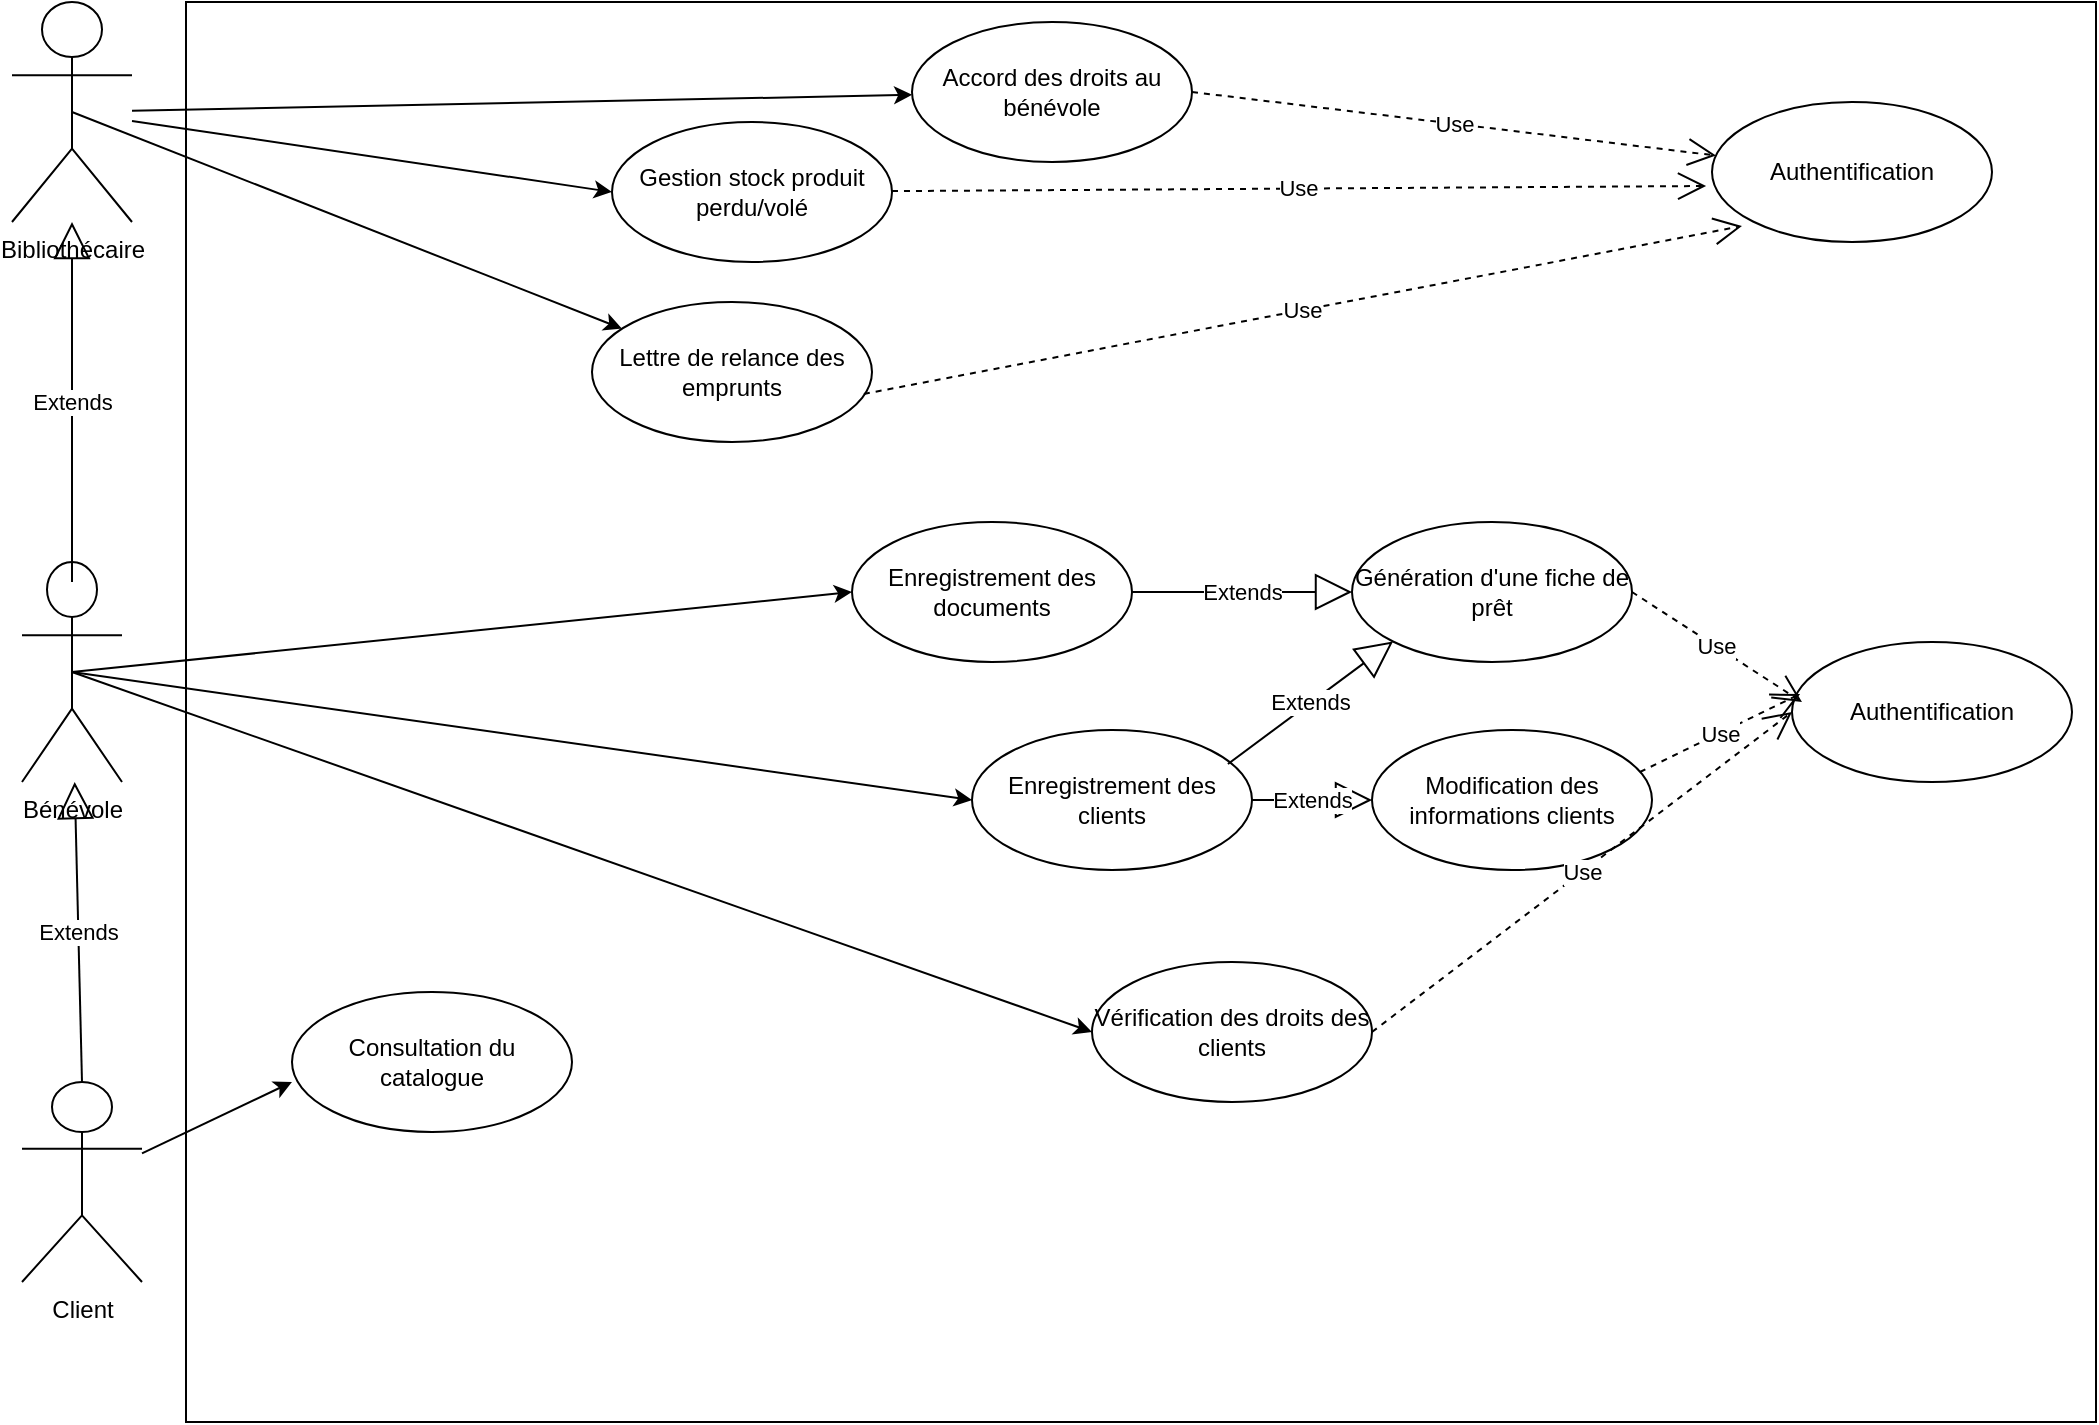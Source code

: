 <mxfile version="14.2.5" type="device"><diagram id="iJw1FRskSzAkowBvQdT0" name="Emprunt document"><mxGraphModel dx="1022" dy="706" grid="1" gridSize="10" guides="1" tooltips="1" connect="1" arrows="1" fold="1" page="1" pageScale="1" pageWidth="1169" pageHeight="827" math="0" shadow="0"><root><mxCell id="0"/><mxCell id="1" parent="0"/><mxCell id="cEDXZp74D_wzbsUWJ5NM-1" value="" style="rounded=0;whiteSpace=wrap;html=1;" parent="1" vertex="1"><mxGeometry x="107" y="50" width="955" height="710" as="geometry"/></mxCell><mxCell id="cEDXZp74D_wzbsUWJ5NM-2" value="Bibliothécaire" style="shape=umlActor;verticalLabelPosition=bottom;verticalAlign=top;html=1;outlineConnect=0;" parent="1" vertex="1"><mxGeometry x="20" y="50" width="60" height="110" as="geometry"/></mxCell><mxCell id="cEDXZp74D_wzbsUWJ5NM-5" value="Bénévole" style="shape=umlActor;verticalLabelPosition=bottom;verticalAlign=top;html=1;outlineConnect=0;" parent="1" vertex="1"><mxGeometry x="25" y="330" width="50" height="110" as="geometry"/></mxCell><mxCell id="cEDXZp74D_wzbsUWJ5NM-8" value="Client" style="shape=umlActor;verticalLabelPosition=bottom;verticalAlign=top;html=1;outlineConnect=0;" parent="1" vertex="1"><mxGeometry x="25" y="590" width="60" height="100" as="geometry"/></mxCell><mxCell id="cEDXZp74D_wzbsUWJ5NM-22" value="Consultation du catalogue" style="ellipse;whiteSpace=wrap;html=1;" parent="1" vertex="1"><mxGeometry x="160" y="545" width="140" height="70" as="geometry"/></mxCell><mxCell id="cEDXZp74D_wzbsUWJ5NM-25" value="Enregistrement des documents" style="ellipse;whiteSpace=wrap;html=1;" parent="1" vertex="1"><mxGeometry x="440" y="310" width="140" height="70" as="geometry"/></mxCell><mxCell id="cEDXZp74D_wzbsUWJ5NM-26" value="Enregistrement des clients" style="ellipse;whiteSpace=wrap;html=1;" parent="1" vertex="1"><mxGeometry x="500" y="414" width="140" height="70" as="geometry"/></mxCell><mxCell id="cEDXZp74D_wzbsUWJ5NM-27" value="Gestion stock produit perdu/volé" style="ellipse;whiteSpace=wrap;html=1;" parent="1" vertex="1"><mxGeometry x="320" y="110" width="140" height="70" as="geometry"/></mxCell><mxCell id="cEDXZp74D_wzbsUWJ5NM-28" value="Accord des droits au bénévole" style="ellipse;whiteSpace=wrap;html=1;" parent="1" vertex="1"><mxGeometry x="470" y="60" width="140" height="70" as="geometry"/></mxCell><mxCell id="cEDXZp74D_wzbsUWJ5NM-29" value="Lettre de relance des emprunts" style="ellipse;whiteSpace=wrap;html=1;" parent="1" vertex="1"><mxGeometry x="310" y="200" width="140" height="70" as="geometry"/></mxCell><mxCell id="cEDXZp74D_wzbsUWJ5NM-30" style="edgeStyle=orthogonalEdgeStyle;rounded=0;orthogonalLoop=1;jettySize=auto;html=1;exitX=0.5;exitY=1;exitDx=0;exitDy=0;" parent="1" source="cEDXZp74D_wzbsUWJ5NM-29" target="cEDXZp74D_wzbsUWJ5NM-29" edge="1"><mxGeometry relative="1" as="geometry"/></mxCell><mxCell id="cEDXZp74D_wzbsUWJ5NM-31" value="Vérification des droits des clients" style="ellipse;whiteSpace=wrap;html=1;" parent="1" vertex="1"><mxGeometry x="560" y="530" width="140" height="70" as="geometry"/></mxCell><mxCell id="cEDXZp74D_wzbsUWJ5NM-32" value="Modification des informations clients" style="ellipse;whiteSpace=wrap;html=1;" parent="1" vertex="1"><mxGeometry x="700" y="414" width="140" height="70" as="geometry"/></mxCell><mxCell id="cEDXZp74D_wzbsUWJ5NM-35" value="Génération d'une fiche de prêt" style="ellipse;whiteSpace=wrap;html=1;" parent="1" vertex="1"><mxGeometry x="690" y="310" width="140" height="70" as="geometry"/></mxCell><mxCell id="cEDXZp74D_wzbsUWJ5NM-37" value="" style="endArrow=classic;html=1;entryX=0;entryY=0.643;entryDx=0;entryDy=0;entryPerimeter=0;" parent="1" source="cEDXZp74D_wzbsUWJ5NM-8" target="cEDXZp74D_wzbsUWJ5NM-22" edge="1"><mxGeometry width="50" height="50" relative="1" as="geometry"><mxPoint x="440" y="350" as="sourcePoint"/><mxPoint x="490" y="300" as="targetPoint"/></mxGeometry></mxCell><mxCell id="_11aZ2gnLSe738XV60fC-1" value="Extends" style="endArrow=block;endSize=16;endFill=0;html=1;" parent="1" target="cEDXZp74D_wzbsUWJ5NM-2" edge="1"><mxGeometry width="160" relative="1" as="geometry"><mxPoint x="50" y="340" as="sourcePoint"/><mxPoint x="650" y="390" as="targetPoint"/></mxGeometry></mxCell><mxCell id="_11aZ2gnLSe738XV60fC-2" value="Extends" style="endArrow=block;endSize=16;endFill=0;html=1;exitX=0.5;exitY=0;exitDx=0;exitDy=0;exitPerimeter=0;" parent="1" source="cEDXZp74D_wzbsUWJ5NM-8" target="cEDXZp74D_wzbsUWJ5NM-5" edge="1"><mxGeometry width="160" relative="1" as="geometry"><mxPoint x="490" y="390" as="sourcePoint"/><mxPoint x="650" y="390" as="targetPoint"/></mxGeometry></mxCell><mxCell id="_11aZ2gnLSe738XV60fC-3" value="Authentification" style="ellipse;whiteSpace=wrap;html=1;" parent="1" vertex="1"><mxGeometry x="870" y="100" width="140" height="70" as="geometry"/></mxCell><mxCell id="_11aZ2gnLSe738XV60fC-6" value="Authentification" style="ellipse;whiteSpace=wrap;html=1;" parent="1" vertex="1"><mxGeometry x="910" y="370" width="140" height="70" as="geometry"/></mxCell><mxCell id="lMEDVkroJd1V5egc4MED-1" value="Extends" style="endArrow=block;endSize=16;endFill=0;html=1;exitX=1;exitY=0.5;exitDx=0;exitDy=0;entryX=0;entryY=0.5;entryDx=0;entryDy=0;" edge="1" parent="1" source="cEDXZp74D_wzbsUWJ5NM-25" target="cEDXZp74D_wzbsUWJ5NM-35"><mxGeometry width="160" relative="1" as="geometry"><mxPoint x="440" y="260" as="sourcePoint"/><mxPoint x="600" y="260" as="targetPoint"/></mxGeometry></mxCell><mxCell id="lMEDVkroJd1V5egc4MED-2" value="Extends" style="endArrow=block;endSize=16;endFill=0;html=1;exitX=0.914;exitY=0.243;exitDx=0;exitDy=0;exitPerimeter=0;entryX=0;entryY=1;entryDx=0;entryDy=0;" edge="1" parent="1" source="cEDXZp74D_wzbsUWJ5NM-26" target="cEDXZp74D_wzbsUWJ5NM-35"><mxGeometry width="160" relative="1" as="geometry"><mxPoint x="440" y="260" as="sourcePoint"/><mxPoint x="600" y="260" as="targetPoint"/></mxGeometry></mxCell><mxCell id="lMEDVkroJd1V5egc4MED-3" value="Extends" style="endArrow=block;endSize=16;endFill=0;html=1;exitX=1;exitY=0.5;exitDx=0;exitDy=0;" edge="1" parent="1" source="cEDXZp74D_wzbsUWJ5NM-26" target="cEDXZp74D_wzbsUWJ5NM-32"><mxGeometry width="160" relative="1" as="geometry"><mxPoint x="440" y="260" as="sourcePoint"/><mxPoint x="600" y="260" as="targetPoint"/></mxGeometry></mxCell><mxCell id="lMEDVkroJd1V5egc4MED-7" value="Use" style="endArrow=open;endSize=12;dashed=1;html=1;exitX=1;exitY=0.5;exitDx=0;exitDy=0;" edge="1" parent="1" source="cEDXZp74D_wzbsUWJ5NM-28" target="_11aZ2gnLSe738XV60fC-3"><mxGeometry width="160" relative="1" as="geometry"><mxPoint x="440" y="260" as="sourcePoint"/><mxPoint x="600" y="260" as="targetPoint"/></mxGeometry></mxCell><mxCell id="lMEDVkroJd1V5egc4MED-8" value="Use" style="endArrow=open;endSize=12;dashed=1;html=1;entryX=-0.021;entryY=0.6;entryDx=0;entryDy=0;entryPerimeter=0;" edge="1" parent="1" source="cEDXZp74D_wzbsUWJ5NM-27" target="_11aZ2gnLSe738XV60fC-3"><mxGeometry width="160" relative="1" as="geometry"><mxPoint x="620" y="105" as="sourcePoint"/><mxPoint x="881.97" y="136.754" as="targetPoint"/></mxGeometry></mxCell><mxCell id="lMEDVkroJd1V5egc4MED-9" value="Use" style="endArrow=open;endSize=12;dashed=1;html=1;exitX=0.971;exitY=0.657;exitDx=0;exitDy=0;exitPerimeter=0;entryX=0.107;entryY=0.886;entryDx=0;entryDy=0;entryPerimeter=0;" edge="1" parent="1" source="cEDXZp74D_wzbsUWJ5NM-29" target="_11aZ2gnLSe738XV60fC-3"><mxGeometry width="160" relative="1" as="geometry"><mxPoint x="630" y="115" as="sourcePoint"/><mxPoint x="891.97" y="146.754" as="targetPoint"/></mxGeometry></mxCell><mxCell id="lMEDVkroJd1V5egc4MED-10" value="" style="endArrow=classic;html=1;" edge="1" parent="1" source="cEDXZp74D_wzbsUWJ5NM-2" target="cEDXZp74D_wzbsUWJ5NM-28"><mxGeometry width="50" height="50" relative="1" as="geometry"><mxPoint x="500" y="290" as="sourcePoint"/><mxPoint x="550" y="240" as="targetPoint"/></mxGeometry></mxCell><mxCell id="lMEDVkroJd1V5egc4MED-11" value="" style="endArrow=classic;html=1;entryX=0;entryY=0.5;entryDx=0;entryDy=0;" edge="1" parent="1" source="cEDXZp74D_wzbsUWJ5NM-2" target="cEDXZp74D_wzbsUWJ5NM-27"><mxGeometry width="50" height="50" relative="1" as="geometry"><mxPoint x="90" y="114.388" as="sourcePoint"/><mxPoint x="480.058" y="106.427" as="targetPoint"/></mxGeometry></mxCell><mxCell id="lMEDVkroJd1V5egc4MED-12" value="" style="endArrow=classic;html=1;exitX=0.5;exitY=0.5;exitDx=0;exitDy=0;exitPerimeter=0;" edge="1" parent="1" source="cEDXZp74D_wzbsUWJ5NM-2" target="cEDXZp74D_wzbsUWJ5NM-29"><mxGeometry width="50" height="50" relative="1" as="geometry"><mxPoint x="100" y="124.388" as="sourcePoint"/><mxPoint x="490.058" y="116.427" as="targetPoint"/></mxGeometry></mxCell><mxCell id="lMEDVkroJd1V5egc4MED-13" value="" style="endArrow=classic;html=1;exitX=0.5;exitY=0.5;exitDx=0;exitDy=0;exitPerimeter=0;entryX=0;entryY=0.5;entryDx=0;entryDy=0;" edge="1" parent="1" source="cEDXZp74D_wzbsUWJ5NM-5" target="cEDXZp74D_wzbsUWJ5NM-25"><mxGeometry width="50" height="50" relative="1" as="geometry"><mxPoint x="500" y="590" as="sourcePoint"/><mxPoint x="550" y="540" as="targetPoint"/></mxGeometry></mxCell><mxCell id="lMEDVkroJd1V5egc4MED-14" value="" style="endArrow=classic;html=1;exitX=0.5;exitY=0.5;exitDx=0;exitDy=0;exitPerimeter=0;entryX=0;entryY=0.5;entryDx=0;entryDy=0;" edge="1" parent="1" source="cEDXZp74D_wzbsUWJ5NM-5" target="cEDXZp74D_wzbsUWJ5NM-26"><mxGeometry width="50" height="50" relative="1" as="geometry"><mxPoint x="60" y="395" as="sourcePoint"/><mxPoint x="450" y="355" as="targetPoint"/></mxGeometry></mxCell><mxCell id="lMEDVkroJd1V5egc4MED-15" value="" style="endArrow=classic;html=1;exitX=0.5;exitY=0.5;exitDx=0;exitDy=0;exitPerimeter=0;entryX=0;entryY=0.5;entryDx=0;entryDy=0;" edge="1" parent="1" source="cEDXZp74D_wzbsUWJ5NM-5" target="cEDXZp74D_wzbsUWJ5NM-31"><mxGeometry width="50" height="50" relative="1" as="geometry"><mxPoint x="70" y="405" as="sourcePoint"/><mxPoint x="460" y="365" as="targetPoint"/></mxGeometry></mxCell><mxCell id="lMEDVkroJd1V5egc4MED-16" value="Use" style="endArrow=open;endSize=12;dashed=1;html=1;exitX=1;exitY=0.5;exitDx=0;exitDy=0;entryX=0;entryY=0.5;entryDx=0;entryDy=0;" edge="1" parent="1" source="cEDXZp74D_wzbsUWJ5NM-31" target="_11aZ2gnLSe738XV60fC-6"><mxGeometry width="160" relative="1" as="geometry"><mxPoint x="455.94" y="255.99" as="sourcePoint"/><mxPoint x="894.98" y="172.02" as="targetPoint"/></mxGeometry></mxCell><mxCell id="lMEDVkroJd1V5egc4MED-17" value="Use" style="endArrow=open;endSize=12;dashed=1;html=1;exitX=0.957;exitY=0.3;exitDx=0;exitDy=0;exitPerimeter=0;entryX=0.029;entryY=0.371;entryDx=0;entryDy=0;entryPerimeter=0;" edge="1" parent="1" source="cEDXZp74D_wzbsUWJ5NM-32" target="_11aZ2gnLSe738XV60fC-6"><mxGeometry width="160" relative="1" as="geometry"><mxPoint x="465.94" y="265.99" as="sourcePoint"/><mxPoint x="904.98" y="182.02" as="targetPoint"/></mxGeometry></mxCell><mxCell id="lMEDVkroJd1V5egc4MED-18" value="Use" style="endArrow=open;endSize=12;dashed=1;html=1;exitX=1;exitY=0.5;exitDx=0;exitDy=0;" edge="1" parent="1" source="cEDXZp74D_wzbsUWJ5NM-35"><mxGeometry width="160" relative="1" as="geometry"><mxPoint x="475.94" y="275.99" as="sourcePoint"/><mxPoint x="915" y="400" as="targetPoint"/></mxGeometry></mxCell></root></mxGraphModel></diagram></mxfile>